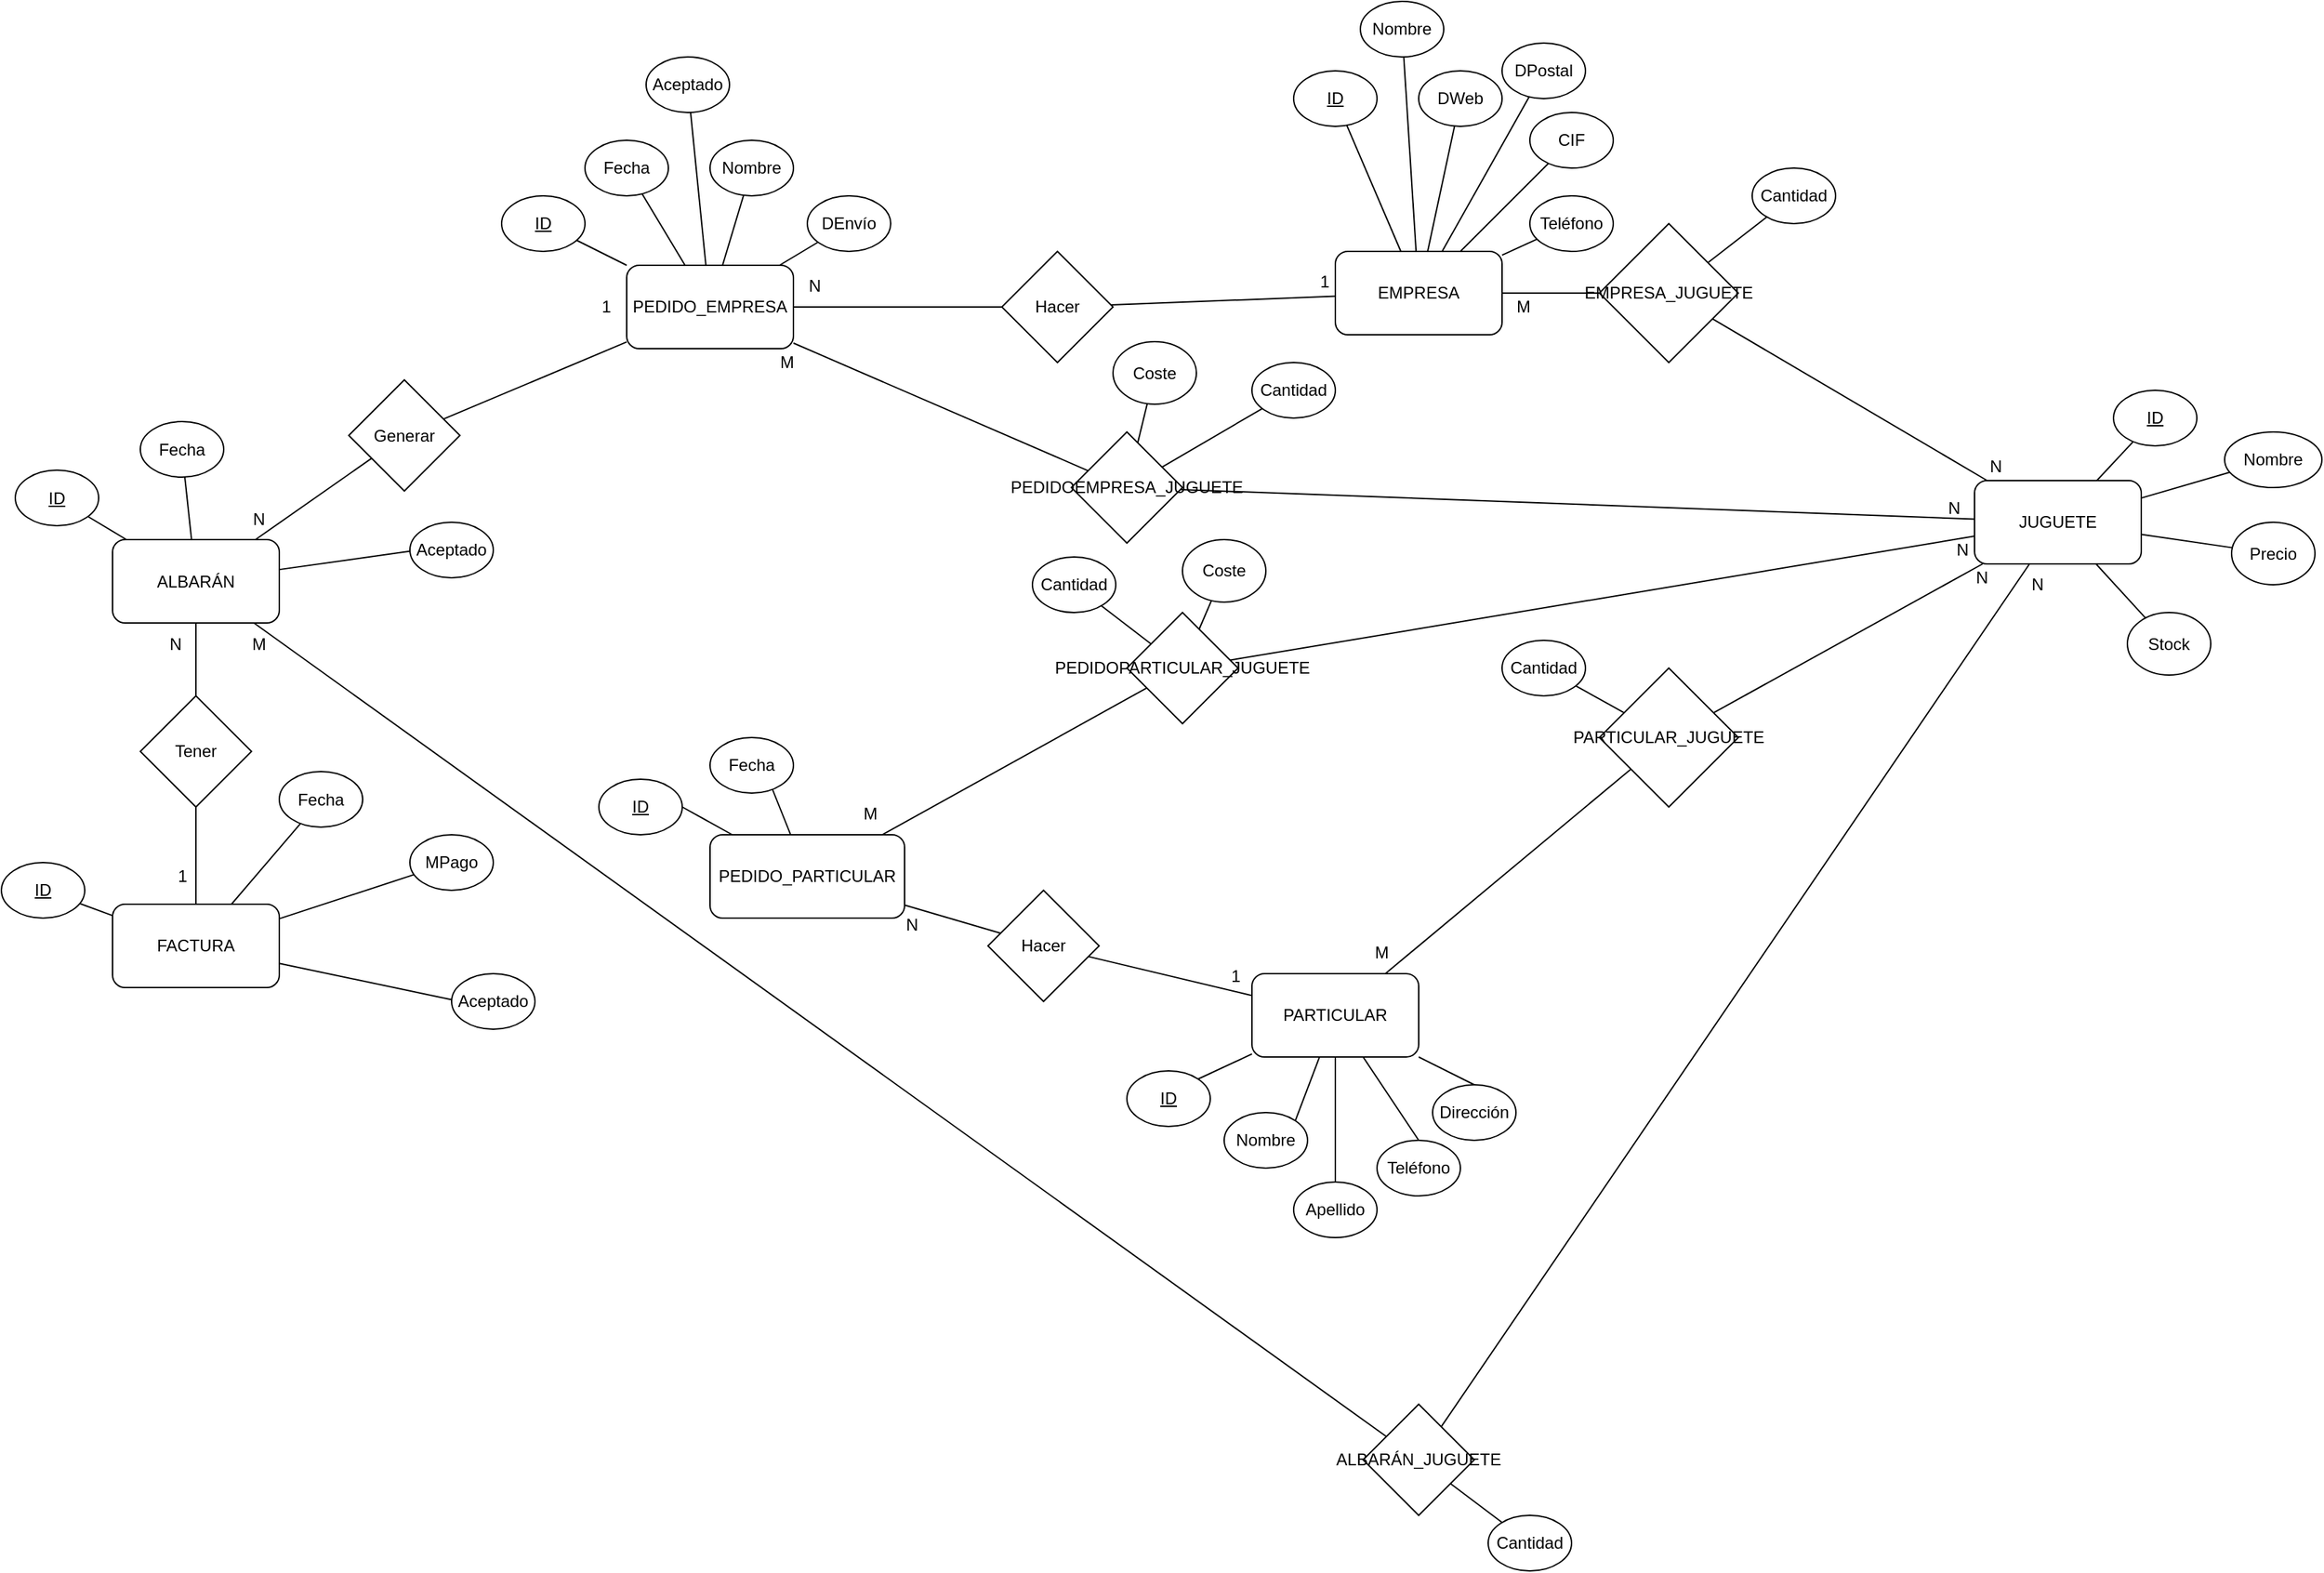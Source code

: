 <mxfile version="22.0.2" type="device">
  <diagram id="R2lEEEUBdFMjLlhIrx00" name="Page-1">
    <mxGraphModel dx="1233" dy="713" grid="1" gridSize="10" guides="1" tooltips="1" connect="1" arrows="1" fold="1" page="1" pageScale="1" pageWidth="3300" pageHeight="4681" background="none" math="0" shadow="0" extFonts="Permanent Marker^https://fonts.googleapis.com/css?family=Permanent+Marker">
      <root>
        <mxCell id="0" />
        <mxCell id="1" parent="0" />
        <mxCell id="VfdBx3yB2xFkvNGi0sht-10" style="rounded=0;orthogonalLoop=1;jettySize=auto;html=1;endArrow=none;endFill=0;" parent="1" source="VfdBx3yB2xFkvNGi0sht-1" target="VfdBx3yB2xFkvNGi0sht-8" edge="1">
          <mxGeometry relative="1" as="geometry" />
        </mxCell>
        <mxCell id="VfdBx3yB2xFkvNGi0sht-55" style="rounded=0;orthogonalLoop=1;jettySize=auto;html=1;endArrow=none;endFill=0;" parent="1" source="VfdBx3yB2xFkvNGi0sht-1" target="VfdBx3yB2xFkvNGi0sht-37" edge="1">
          <mxGeometry relative="1" as="geometry" />
        </mxCell>
        <mxCell id="aCfzsIC8Iy1ELu8UV_ha-18" style="rounded=0;orthogonalLoop=1;jettySize=auto;html=1;endArrow=none;endFill=0;" edge="1" parent="1" source="VfdBx3yB2xFkvNGi0sht-1" target="aCfzsIC8Iy1ELu8UV_ha-16">
          <mxGeometry relative="1" as="geometry" />
        </mxCell>
        <mxCell id="VfdBx3yB2xFkvNGi0sht-1" value="JUGUETE" style="rounded=1;whiteSpace=wrap;html=1;" parent="1" vertex="1">
          <mxGeometry x="1680" y="1135" width="120" height="60" as="geometry" />
        </mxCell>
        <mxCell id="VfdBx3yB2xFkvNGi0sht-12" style="rounded=0;orthogonalLoop=1;jettySize=auto;html=1;endArrow=none;endFill=0;" parent="1" source="VfdBx3yB2xFkvNGi0sht-2" target="VfdBx3yB2xFkvNGi0sht-11" edge="1">
          <mxGeometry relative="1" as="geometry" />
        </mxCell>
        <mxCell id="VfdBx3yB2xFkvNGi0sht-2" value="PARTICULAR" style="rounded=1;whiteSpace=wrap;html=1;" parent="1" vertex="1">
          <mxGeometry x="1160" y="1490" width="120" height="60" as="geometry" />
        </mxCell>
        <mxCell id="VfdBx3yB2xFkvNGi0sht-9" style="rounded=0;orthogonalLoop=1;jettySize=auto;html=1;endArrow=none;endFill=0;" parent="1" source="VfdBx3yB2xFkvNGi0sht-3" target="VfdBx3yB2xFkvNGi0sht-8" edge="1">
          <mxGeometry relative="1" as="geometry" />
        </mxCell>
        <mxCell id="VfdBx3yB2xFkvNGi0sht-3" value="EMPRESA" style="rounded=1;whiteSpace=wrap;html=1;" parent="1" vertex="1">
          <mxGeometry x="1220" y="970" width="120" height="60" as="geometry" />
        </mxCell>
        <mxCell id="FZPC5P_2vaoezF-zCYtD-2" style="rounded=0;orthogonalLoop=1;jettySize=auto;html=1;endArrow=none;endFill=0;" parent="1" source="VfdBx3yB2xFkvNGi0sht-6" target="VfdBx3yB2xFkvNGi0sht-21" edge="1">
          <mxGeometry relative="1" as="geometry" />
        </mxCell>
        <mxCell id="VfdBx3yB2xFkvNGi0sht-6" value="PEDIDO_EMPRESA" style="rounded=1;whiteSpace=wrap;html=1;" parent="1" vertex="1">
          <mxGeometry x="710" y="980" width="120" height="60" as="geometry" />
        </mxCell>
        <mxCell id="VfdBx3yB2xFkvNGi0sht-8" value="EMPRESA_JUGUETE" style="rhombus;whiteSpace=wrap;html=1;" parent="1" vertex="1">
          <mxGeometry x="1410" y="950" width="100" height="100" as="geometry" />
        </mxCell>
        <mxCell id="VfdBx3yB2xFkvNGi0sht-13" style="rounded=0;orthogonalLoop=1;jettySize=auto;html=1;endArrow=none;endFill=0;" parent="1" source="VfdBx3yB2xFkvNGi0sht-11" target="VfdBx3yB2xFkvNGi0sht-1" edge="1">
          <mxGeometry relative="1" as="geometry" />
        </mxCell>
        <mxCell id="VfdBx3yB2xFkvNGi0sht-11" value="PARTICULAR_JUGUETE" style="rhombus;whiteSpace=wrap;html=1;" parent="1" vertex="1">
          <mxGeometry x="1410" y="1270" width="100" height="100" as="geometry" />
        </mxCell>
        <mxCell id="VfdBx3yB2xFkvNGi0sht-17" value="ALBARÁN" style="rounded=1;whiteSpace=wrap;html=1;" parent="1" vertex="1">
          <mxGeometry x="340" y="1177.5" width="120" height="60" as="geometry" />
        </mxCell>
        <mxCell id="VfdBx3yB2xFkvNGi0sht-29" style="rounded=0;orthogonalLoop=1;jettySize=auto;html=1;endArrow=none;endFill=0;" parent="1" source="VfdBx3yB2xFkvNGi0sht-21" target="VfdBx3yB2xFkvNGi0sht-3" edge="1">
          <mxGeometry relative="1" as="geometry" />
        </mxCell>
        <mxCell id="VfdBx3yB2xFkvNGi0sht-21" value="Hacer" style="rhombus;whiteSpace=wrap;html=1;" parent="1" vertex="1">
          <mxGeometry x="980" y="970" width="80" height="80" as="geometry" />
        </mxCell>
        <mxCell id="VfdBx3yB2xFkvNGi0sht-30" style="rounded=0;orthogonalLoop=1;jettySize=auto;html=1;endArrow=none;endFill=0;" parent="1" source="VfdBx3yB2xFkvNGi0sht-28" target="VfdBx3yB2xFkvNGi0sht-2" edge="1">
          <mxGeometry relative="1" as="geometry" />
        </mxCell>
        <mxCell id="VfdBx3yB2xFkvNGi0sht-32" style="rounded=0;orthogonalLoop=1;jettySize=auto;html=1;endArrow=none;endFill=0;" parent="1" source="VfdBx3yB2xFkvNGi0sht-28" target="FZPC5P_2vaoezF-zCYtD-1" edge="1">
          <mxGeometry relative="1" as="geometry" />
        </mxCell>
        <mxCell id="VfdBx3yB2xFkvNGi0sht-28" value="Hacer" style="rhombus;whiteSpace=wrap;html=1;" parent="1" vertex="1">
          <mxGeometry x="970" y="1430" width="80" height="80" as="geometry" />
        </mxCell>
        <mxCell id="VfdBx3yB2xFkvNGi0sht-38" style="rounded=0;orthogonalLoop=1;jettySize=auto;html=1;endArrow=none;endFill=0;" parent="1" source="VfdBx3yB2xFkvNGi0sht-37" target="VfdBx3yB2xFkvNGi0sht-17" edge="1">
          <mxGeometry relative="1" as="geometry" />
        </mxCell>
        <mxCell id="VfdBx3yB2xFkvNGi0sht-37" value="ALBARÁN_JUGUETE" style="rhombus;whiteSpace=wrap;html=1;" parent="1" vertex="1">
          <mxGeometry x="1240" y="1800" width="80" height="80" as="geometry" />
        </mxCell>
        <mxCell id="FZPC5P_2vaoezF-zCYtD-1" value="PEDIDO_PARTICULAR" style="rounded=1;whiteSpace=wrap;html=1;" parent="1" vertex="1">
          <mxGeometry x="770" y="1390" width="140" height="60" as="geometry" />
        </mxCell>
        <mxCell id="FZPC5P_2vaoezF-zCYtD-3" style="rounded=0;orthogonalLoop=1;jettySize=auto;html=1;endArrow=none;endFill=0;" parent="1" source="FZPC5P_2vaoezF-zCYtD-4" target="VfdBx3yB2xFkvNGi0sht-17" edge="1">
          <mxGeometry relative="1" as="geometry">
            <mxPoint x="510" y="1347.5" as="targetPoint" />
          </mxGeometry>
        </mxCell>
        <mxCell id="FZPC5P_2vaoezF-zCYtD-11" style="rounded=0;orthogonalLoop=1;jettySize=auto;html=1;endArrow=none;endFill=0;" parent="1" source="FZPC5P_2vaoezF-zCYtD-4" target="VfdBx3yB2xFkvNGi0sht-6" edge="1">
          <mxGeometry relative="1" as="geometry" />
        </mxCell>
        <mxCell id="FZPC5P_2vaoezF-zCYtD-4" value="Generar" style="rhombus;whiteSpace=wrap;html=1;shadow=0;" parent="1" vertex="1">
          <mxGeometry x="510" y="1062.5" width="80" height="80" as="geometry" />
        </mxCell>
        <mxCell id="FZPC5P_2vaoezF-zCYtD-8" style="rounded=0;orthogonalLoop=1;jettySize=auto;html=1;endArrow=none;endFill=0;" parent="1" source="FZPC5P_2vaoezF-zCYtD-5" target="VfdBx3yB2xFkvNGi0sht-1" edge="1">
          <mxGeometry relative="1" as="geometry" />
        </mxCell>
        <mxCell id="FZPC5P_2vaoezF-zCYtD-9" style="rounded=0;orthogonalLoop=1;jettySize=auto;html=1;endArrow=none;endFill=0;" parent="1" source="FZPC5P_2vaoezF-zCYtD-5" target="FZPC5P_2vaoezF-zCYtD-1" edge="1">
          <mxGeometry relative="1" as="geometry" />
        </mxCell>
        <mxCell id="FZPC5P_2vaoezF-zCYtD-5" value="PEDIDOPARTICULAR_JUGUETE" style="rhombus;whiteSpace=wrap;html=1;" parent="1" vertex="1">
          <mxGeometry x="1070" y="1230" width="80" height="80" as="geometry" />
        </mxCell>
        <mxCell id="FZPC5P_2vaoezF-zCYtD-7" style="rounded=0;orthogonalLoop=1;jettySize=auto;html=1;endArrow=none;endFill=0;" parent="1" source="FZPC5P_2vaoezF-zCYtD-6" target="VfdBx3yB2xFkvNGi0sht-1" edge="1">
          <mxGeometry relative="1" as="geometry" />
        </mxCell>
        <mxCell id="FZPC5P_2vaoezF-zCYtD-10" style="rounded=0;orthogonalLoop=1;jettySize=auto;html=1;endArrow=none;endFill=0;" parent="1" source="FZPC5P_2vaoezF-zCYtD-6" target="VfdBx3yB2xFkvNGi0sht-6" edge="1">
          <mxGeometry relative="1" as="geometry" />
        </mxCell>
        <mxCell id="FZPC5P_2vaoezF-zCYtD-6" value="PEDIDOEMPRESA_JUGUETE" style="rhombus;whiteSpace=wrap;html=1;" parent="1" vertex="1">
          <mxGeometry x="1030" y="1100" width="80" height="80" as="geometry" />
        </mxCell>
        <mxCell id="owK2imrWu-m9KWTjOsYr-4" style="rounded=0;orthogonalLoop=1;jettySize=auto;html=1;endArrow=none;endFill=0;" parent="1" source="owK2imrWu-m9KWTjOsYr-1" target="VfdBx3yB2xFkvNGi0sht-1" edge="1">
          <mxGeometry relative="1" as="geometry" />
        </mxCell>
        <mxCell id="owK2imrWu-m9KWTjOsYr-1" value="&lt;u&gt;ID&lt;/u&gt;" style="ellipse;whiteSpace=wrap;html=1;" parent="1" vertex="1">
          <mxGeometry x="1780" y="1070" width="60" height="40" as="geometry" />
        </mxCell>
        <mxCell id="owK2imrWu-m9KWTjOsYr-5" style="rounded=0;orthogonalLoop=1;jettySize=auto;html=1;endArrow=none;endFill=0;" parent="1" source="owK2imrWu-m9KWTjOsYr-2" target="VfdBx3yB2xFkvNGi0sht-1" edge="1">
          <mxGeometry relative="1" as="geometry" />
        </mxCell>
        <mxCell id="owK2imrWu-m9KWTjOsYr-2" value="Nombre" style="ellipse;whiteSpace=wrap;html=1;" parent="1" vertex="1">
          <mxGeometry x="1860" y="1100" width="70" height="40" as="geometry" />
        </mxCell>
        <mxCell id="owK2imrWu-m9KWTjOsYr-6" style="rounded=0;orthogonalLoop=1;jettySize=auto;html=1;endArrow=none;endFill=0;" parent="1" source="owK2imrWu-m9KWTjOsYr-3" target="VfdBx3yB2xFkvNGi0sht-1" edge="1">
          <mxGeometry relative="1" as="geometry" />
        </mxCell>
        <mxCell id="owK2imrWu-m9KWTjOsYr-3" value="Precio" style="ellipse;whiteSpace=wrap;html=1;" parent="1" vertex="1">
          <mxGeometry x="1865" y="1165" width="60" height="45" as="geometry" />
        </mxCell>
        <mxCell id="owK2imrWu-m9KWTjOsYr-8" style="rounded=0;orthogonalLoop=1;jettySize=auto;html=1;endArrow=none;endFill=0;" parent="1" source="owK2imrWu-m9KWTjOsYr-7" target="VfdBx3yB2xFkvNGi0sht-3" edge="1">
          <mxGeometry relative="1" as="geometry" />
        </mxCell>
        <mxCell id="owK2imrWu-m9KWTjOsYr-7" value="&lt;u&gt;ID&lt;/u&gt;" style="ellipse;whiteSpace=wrap;html=1;" parent="1" vertex="1">
          <mxGeometry x="1190" y="840" width="60" height="40" as="geometry" />
        </mxCell>
        <mxCell id="owK2imrWu-m9KWTjOsYr-15" style="rounded=0;orthogonalLoop=1;jettySize=auto;html=1;endArrow=none;endFill=0;" parent="1" source="owK2imrWu-m9KWTjOsYr-9" target="VfdBx3yB2xFkvNGi0sht-3" edge="1">
          <mxGeometry relative="1" as="geometry" />
        </mxCell>
        <mxCell id="owK2imrWu-m9KWTjOsYr-9" value="Nombre" style="ellipse;whiteSpace=wrap;html=1;" parent="1" vertex="1">
          <mxGeometry x="1238" y="790" width="60" height="40" as="geometry" />
        </mxCell>
        <mxCell id="owK2imrWu-m9KWTjOsYr-17" style="rounded=0;orthogonalLoop=1;jettySize=auto;html=1;endArrow=none;endFill=0;" parent="1" source="owK2imrWu-m9KWTjOsYr-10" target="VfdBx3yB2xFkvNGi0sht-3" edge="1">
          <mxGeometry relative="1" as="geometry" />
        </mxCell>
        <mxCell id="owK2imrWu-m9KWTjOsYr-10" value="CIF" style="ellipse;whiteSpace=wrap;html=1;" parent="1" vertex="1">
          <mxGeometry x="1360" y="870" width="60" height="40" as="geometry" />
        </mxCell>
        <mxCell id="owK2imrWu-m9KWTjOsYr-16" style="rounded=0;orthogonalLoop=1;jettySize=auto;html=1;endArrow=none;endFill=0;" parent="1" source="owK2imrWu-m9KWTjOsYr-11" target="VfdBx3yB2xFkvNGi0sht-3" edge="1">
          <mxGeometry relative="1" as="geometry" />
        </mxCell>
        <mxCell id="owK2imrWu-m9KWTjOsYr-11" value="DPostal" style="ellipse;whiteSpace=wrap;html=1;" parent="1" vertex="1">
          <mxGeometry x="1340" y="820" width="60" height="40" as="geometry" />
        </mxCell>
        <mxCell id="owK2imrWu-m9KWTjOsYr-14" style="rounded=0;orthogonalLoop=1;jettySize=auto;html=1;endArrow=none;endFill=0;" parent="1" source="owK2imrWu-m9KWTjOsYr-12" target="VfdBx3yB2xFkvNGi0sht-3" edge="1">
          <mxGeometry relative="1" as="geometry" />
        </mxCell>
        <mxCell id="owK2imrWu-m9KWTjOsYr-12" value="DWeb" style="ellipse;whiteSpace=wrap;html=1;" parent="1" vertex="1">
          <mxGeometry x="1280" y="840" width="60" height="40" as="geometry" />
        </mxCell>
        <mxCell id="owK2imrWu-m9KWTjOsYr-18" style="rounded=0;orthogonalLoop=1;jettySize=auto;html=1;endArrow=none;endFill=0;" parent="1" source="owK2imrWu-m9KWTjOsYr-13" target="VfdBx3yB2xFkvNGi0sht-3" edge="1">
          <mxGeometry relative="1" as="geometry" />
        </mxCell>
        <mxCell id="owK2imrWu-m9KWTjOsYr-13" value="Teléfono" style="ellipse;whiteSpace=wrap;html=1;" parent="1" vertex="1">
          <mxGeometry x="1360" y="930" width="60" height="40" as="geometry" />
        </mxCell>
        <mxCell id="owK2imrWu-m9KWTjOsYr-20" style="rounded=0;orthogonalLoop=1;jettySize=auto;html=1;endArrow=none;endFill=0;" parent="1" source="owK2imrWu-m9KWTjOsYr-19" target="VfdBx3yB2xFkvNGi0sht-8" edge="1">
          <mxGeometry relative="1" as="geometry" />
        </mxCell>
        <mxCell id="owK2imrWu-m9KWTjOsYr-19" value="Cantidad" style="ellipse;whiteSpace=wrap;html=1;" parent="1" vertex="1">
          <mxGeometry x="1520" y="910" width="60" height="40" as="geometry" />
        </mxCell>
        <mxCell id="owK2imrWu-m9KWTjOsYr-25" style="rounded=0;orthogonalLoop=1;jettySize=auto;html=1;endArrow=none;endFill=0;" parent="1" source="owK2imrWu-m9KWTjOsYr-23" target="VfdBx3yB2xFkvNGi0sht-11" edge="1">
          <mxGeometry relative="1" as="geometry" />
        </mxCell>
        <mxCell id="owK2imrWu-m9KWTjOsYr-23" value="Cantidad" style="ellipse;whiteSpace=wrap;html=1;" parent="1" vertex="1">
          <mxGeometry x="1340" y="1250" width="60" height="40" as="geometry" />
        </mxCell>
        <mxCell id="owK2imrWu-m9KWTjOsYr-32" style="rounded=0;orthogonalLoop=1;jettySize=auto;html=1;exitX=1;exitY=0;exitDx=0;exitDy=0;endArrow=none;endFill=0;" parent="1" source="owK2imrWu-m9KWTjOsYr-27" target="VfdBx3yB2xFkvNGi0sht-2" edge="1">
          <mxGeometry relative="1" as="geometry" />
        </mxCell>
        <mxCell id="owK2imrWu-m9KWTjOsYr-27" value="&lt;u&gt;ID&lt;/u&gt;" style="ellipse;whiteSpace=wrap;html=1;" parent="1" vertex="1">
          <mxGeometry x="1070" y="1560" width="60" height="40" as="geometry" />
        </mxCell>
        <mxCell id="owK2imrWu-m9KWTjOsYr-33" style="rounded=0;orthogonalLoop=1;jettySize=auto;html=1;exitX=1;exitY=0;exitDx=0;exitDy=0;endArrow=none;endFill=0;" parent="1" source="owK2imrWu-m9KWTjOsYr-28" target="VfdBx3yB2xFkvNGi0sht-2" edge="1">
          <mxGeometry relative="1" as="geometry" />
        </mxCell>
        <mxCell id="owK2imrWu-m9KWTjOsYr-28" value="Nombre" style="ellipse;whiteSpace=wrap;html=1;" parent="1" vertex="1">
          <mxGeometry x="1140" y="1590" width="60" height="40" as="geometry" />
        </mxCell>
        <mxCell id="owK2imrWu-m9KWTjOsYr-34" style="rounded=0;orthogonalLoop=1;jettySize=auto;html=1;exitX=0.5;exitY=0;exitDx=0;exitDy=0;endArrow=none;endFill=0;" parent="1" source="owK2imrWu-m9KWTjOsYr-29" target="VfdBx3yB2xFkvNGi0sht-2" edge="1">
          <mxGeometry relative="1" as="geometry" />
        </mxCell>
        <mxCell id="owK2imrWu-m9KWTjOsYr-29" value="Apellido" style="ellipse;whiteSpace=wrap;html=1;" parent="1" vertex="1">
          <mxGeometry x="1190" y="1640" width="60" height="40" as="geometry" />
        </mxCell>
        <mxCell id="owK2imrWu-m9KWTjOsYr-35" style="rounded=0;orthogonalLoop=1;jettySize=auto;html=1;exitX=0.5;exitY=0;exitDx=0;exitDy=0;endArrow=none;endFill=0;" parent="1" source="owK2imrWu-m9KWTjOsYr-30" target="VfdBx3yB2xFkvNGi0sht-2" edge="1">
          <mxGeometry relative="1" as="geometry" />
        </mxCell>
        <mxCell id="owK2imrWu-m9KWTjOsYr-30" value="Teléfono" style="ellipse;whiteSpace=wrap;html=1;" parent="1" vertex="1">
          <mxGeometry x="1250" y="1610" width="60" height="40" as="geometry" />
        </mxCell>
        <mxCell id="owK2imrWu-m9KWTjOsYr-36" style="rounded=0;orthogonalLoop=1;jettySize=auto;html=1;exitX=0.5;exitY=0;exitDx=0;exitDy=0;endArrow=none;endFill=0;" parent="1" source="owK2imrWu-m9KWTjOsYr-31" target="VfdBx3yB2xFkvNGi0sht-2" edge="1">
          <mxGeometry relative="1" as="geometry" />
        </mxCell>
        <mxCell id="owK2imrWu-m9KWTjOsYr-31" value="Dirección" style="ellipse;whiteSpace=wrap;html=1;" parent="1" vertex="1">
          <mxGeometry x="1290" y="1570" width="60" height="40" as="geometry" />
        </mxCell>
        <mxCell id="owK2imrWu-m9KWTjOsYr-39" style="rounded=0;orthogonalLoop=1;jettySize=auto;html=1;exitX=1;exitY=0.5;exitDx=0;exitDy=0;endArrow=none;endFill=0;" parent="1" source="owK2imrWu-m9KWTjOsYr-37" target="FZPC5P_2vaoezF-zCYtD-1" edge="1">
          <mxGeometry relative="1" as="geometry" />
        </mxCell>
        <mxCell id="owK2imrWu-m9KWTjOsYr-37" value="&lt;u&gt;ID&lt;/u&gt;" style="ellipse;whiteSpace=wrap;html=1;" parent="1" vertex="1">
          <mxGeometry x="690" y="1350" width="60" height="40" as="geometry" />
        </mxCell>
        <mxCell id="owK2imrWu-m9KWTjOsYr-40" style="rounded=0;orthogonalLoop=1;jettySize=auto;html=1;exitX=0.5;exitY=0;exitDx=0;exitDy=0;endArrow=none;endFill=0;" parent="1" source="owK2imrWu-m9KWTjOsYr-38" target="FZPC5P_2vaoezF-zCYtD-1" edge="1">
          <mxGeometry relative="1" as="geometry" />
        </mxCell>
        <mxCell id="owK2imrWu-m9KWTjOsYr-38" value="Fecha" style="ellipse;whiteSpace=wrap;html=1;" parent="1" vertex="1">
          <mxGeometry x="770" y="1320" width="60" height="40" as="geometry" />
        </mxCell>
        <mxCell id="owK2imrWu-m9KWTjOsYr-44" style="rounded=0;orthogonalLoop=1;jettySize=auto;html=1;endArrow=none;endFill=0;" parent="1" source="owK2imrWu-m9KWTjOsYr-41" target="VfdBx3yB2xFkvNGi0sht-6" edge="1">
          <mxGeometry relative="1" as="geometry" />
        </mxCell>
        <mxCell id="owK2imrWu-m9KWTjOsYr-41" value="&lt;u&gt;ID&lt;/u&gt;" style="ellipse;whiteSpace=wrap;html=1;" parent="1" vertex="1">
          <mxGeometry x="620" y="930" width="60" height="40" as="geometry" />
        </mxCell>
        <mxCell id="owK2imrWu-m9KWTjOsYr-45" style="rounded=0;orthogonalLoop=1;jettySize=auto;html=1;endArrow=none;endFill=0;" parent="1" source="owK2imrWu-m9KWTjOsYr-42" target="VfdBx3yB2xFkvNGi0sht-6" edge="1">
          <mxGeometry relative="1" as="geometry" />
        </mxCell>
        <mxCell id="owK2imrWu-m9KWTjOsYr-42" value="Fecha" style="ellipse;whiteSpace=wrap;html=1;" parent="1" vertex="1">
          <mxGeometry x="680" y="890" width="60" height="40" as="geometry" />
        </mxCell>
        <mxCell id="owK2imrWu-m9KWTjOsYr-46" style="rounded=0;orthogonalLoop=1;jettySize=auto;html=1;endArrow=none;endFill=0;" parent="1" source="owK2imrWu-m9KWTjOsYr-43" target="VfdBx3yB2xFkvNGi0sht-6" edge="1">
          <mxGeometry relative="1" as="geometry" />
        </mxCell>
        <mxCell id="owK2imrWu-m9KWTjOsYr-43" value="Nombre" style="ellipse;whiteSpace=wrap;html=1;" parent="1" vertex="1">
          <mxGeometry x="770" y="890" width="60" height="40" as="geometry" />
        </mxCell>
        <mxCell id="owK2imrWu-m9KWTjOsYr-48" style="rounded=0;orthogonalLoop=1;jettySize=auto;html=1;endArrow=none;endFill=0;" parent="1" source="owK2imrWu-m9KWTjOsYr-47" target="VfdBx3yB2xFkvNGi0sht-6" edge="1">
          <mxGeometry relative="1" as="geometry" />
        </mxCell>
        <mxCell id="owK2imrWu-m9KWTjOsYr-47" value="DEnvío" style="ellipse;whiteSpace=wrap;html=1;" parent="1" vertex="1">
          <mxGeometry x="840" y="930" width="60" height="40" as="geometry" />
        </mxCell>
        <mxCell id="owK2imrWu-m9KWTjOsYr-53" style="rounded=0;orthogonalLoop=1;jettySize=auto;html=1;endArrow=none;endFill=0;" parent="1" source="owK2imrWu-m9KWTjOsYr-49" target="FZPC5P_2vaoezF-zCYtD-6" edge="1">
          <mxGeometry relative="1" as="geometry" />
        </mxCell>
        <mxCell id="owK2imrWu-m9KWTjOsYr-49" value="Cantidad" style="ellipse;whiteSpace=wrap;html=1;" parent="1" vertex="1">
          <mxGeometry x="1160" y="1050" width="60" height="40" as="geometry" />
        </mxCell>
        <mxCell id="owK2imrWu-m9KWTjOsYr-55" style="rounded=0;orthogonalLoop=1;jettySize=auto;html=1;endArrow=none;endFill=0;" parent="1" source="owK2imrWu-m9KWTjOsYr-51" target="FZPC5P_2vaoezF-zCYtD-5" edge="1">
          <mxGeometry relative="1" as="geometry" />
        </mxCell>
        <mxCell id="owK2imrWu-m9KWTjOsYr-51" value="Cantidad" style="ellipse;whiteSpace=wrap;html=1;" parent="1" vertex="1">
          <mxGeometry x="1002" y="1190" width="60" height="40" as="geometry" />
        </mxCell>
        <mxCell id="owK2imrWu-m9KWTjOsYr-59" style="rounded=0;orthogonalLoop=1;jettySize=auto;html=1;endArrow=none;endFill=0;" parent="1" source="owK2imrWu-m9KWTjOsYr-58" target="VfdBx3yB2xFkvNGi0sht-17" edge="1">
          <mxGeometry relative="1" as="geometry" />
        </mxCell>
        <mxCell id="owK2imrWu-m9KWTjOsYr-58" value="Fecha" style="ellipse;whiteSpace=wrap;html=1;" parent="1" vertex="1">
          <mxGeometry x="360" y="1092.5" width="60" height="40" as="geometry" />
        </mxCell>
        <mxCell id="owK2imrWu-m9KWTjOsYr-61" style="rounded=0;orthogonalLoop=1;jettySize=auto;html=1;endArrow=none;endFill=0;" parent="1" source="owK2imrWu-m9KWTjOsYr-60" target="VfdBx3yB2xFkvNGi0sht-17" edge="1">
          <mxGeometry relative="1" as="geometry" />
        </mxCell>
        <mxCell id="owK2imrWu-m9KWTjOsYr-60" value="&lt;u&gt;ID&lt;/u&gt;" style="ellipse;whiteSpace=wrap;html=1;" parent="1" vertex="1">
          <mxGeometry x="270" y="1127.5" width="60" height="40" as="geometry" />
        </mxCell>
        <mxCell id="owK2imrWu-m9KWTjOsYr-64" style="rounded=0;orthogonalLoop=1;jettySize=auto;html=1;endArrow=none;endFill=0;" parent="1" source="owK2imrWu-m9KWTjOsYr-62" target="VfdBx3yB2xFkvNGi0sht-37" edge="1">
          <mxGeometry relative="1" as="geometry" />
        </mxCell>
        <mxCell id="owK2imrWu-m9KWTjOsYr-62" value="Cantidad" style="ellipse;whiteSpace=wrap;html=1;" parent="1" vertex="1">
          <mxGeometry x="1330" y="1880" width="60" height="40" as="geometry" />
        </mxCell>
        <mxCell id="owK2imrWu-m9KWTjOsYr-67" value="N" style="text;html=1;align=center;verticalAlign=middle;resizable=0;points=[];autosize=1;strokeColor=none;fillColor=none;" parent="1" vertex="1">
          <mxGeometry x="1680" y="1110" width="30" height="30" as="geometry" />
        </mxCell>
        <mxCell id="owK2imrWu-m9KWTjOsYr-70" value="M" style="text;html=1;align=center;verticalAlign=middle;resizable=0;points=[];autosize=1;strokeColor=none;fillColor=none;" parent="1" vertex="1">
          <mxGeometry x="1340" y="995" width="30" height="30" as="geometry" />
        </mxCell>
        <mxCell id="owK2imrWu-m9KWTjOsYr-71" value="N" style="text;html=1;align=center;verticalAlign=middle;resizable=0;points=[];autosize=1;strokeColor=none;fillColor=none;" parent="1" vertex="1">
          <mxGeometry x="1670" y="1190" width="30" height="30" as="geometry" />
        </mxCell>
        <mxCell id="owK2imrWu-m9KWTjOsYr-72" value="M" style="text;html=1;align=center;verticalAlign=middle;resizable=0;points=[];autosize=1;strokeColor=none;fillColor=none;" parent="1" vertex="1">
          <mxGeometry x="1238" y="1460" width="30" height="30" as="geometry" />
        </mxCell>
        <mxCell id="owK2imrWu-m9KWTjOsYr-73" value="N" style="text;html=1;align=center;verticalAlign=middle;resizable=0;points=[];autosize=1;strokeColor=none;fillColor=none;" parent="1" vertex="1">
          <mxGeometry x="1710" y="1195" width="30" height="30" as="geometry" />
        </mxCell>
        <mxCell id="owK2imrWu-m9KWTjOsYr-74" value="M" style="text;html=1;align=center;verticalAlign=middle;resizable=0;points=[];autosize=1;strokeColor=none;fillColor=none;" parent="1" vertex="1">
          <mxGeometry x="430" y="1237.5" width="30" height="30" as="geometry" />
        </mxCell>
        <mxCell id="owK2imrWu-m9KWTjOsYr-75" value="N" style="text;html=1;align=center;verticalAlign=middle;resizable=0;points=[];autosize=1;strokeColor=none;fillColor=none;" parent="1" vertex="1">
          <mxGeometry x="1650" y="1140" width="30" height="30" as="geometry" />
        </mxCell>
        <mxCell id="owK2imrWu-m9KWTjOsYr-76" value="N" style="text;html=1;align=center;verticalAlign=middle;resizable=0;points=[];autosize=1;strokeColor=none;fillColor=none;" parent="1" vertex="1">
          <mxGeometry x="1656" y="1170" width="30" height="30" as="geometry" />
        </mxCell>
        <mxCell id="owK2imrWu-m9KWTjOsYr-77" value="M" style="text;html=1;align=center;verticalAlign=middle;resizable=0;points=[];autosize=1;strokeColor=none;fillColor=none;" parent="1" vertex="1">
          <mxGeometry x="810" y="1035" width="30" height="30" as="geometry" />
        </mxCell>
        <mxCell id="owK2imrWu-m9KWTjOsYr-78" value="M" style="text;html=1;align=center;verticalAlign=middle;resizable=0;points=[];autosize=1;strokeColor=none;fillColor=none;" parent="1" vertex="1">
          <mxGeometry x="870" y="1360" width="30" height="30" as="geometry" />
        </mxCell>
        <mxCell id="owK2imrWu-m9KWTjOsYr-79" value="N" style="text;html=1;align=center;verticalAlign=middle;resizable=0;points=[];autosize=1;strokeColor=none;fillColor=none;" parent="1" vertex="1">
          <mxGeometry x="830" y="980" width="30" height="30" as="geometry" />
        </mxCell>
        <mxCell id="owK2imrWu-m9KWTjOsYr-80" value="1" style="text;html=1;align=center;verticalAlign=middle;resizable=0;points=[];autosize=1;strokeColor=none;fillColor=none;" parent="1" vertex="1">
          <mxGeometry x="1197" y="977" width="30" height="30" as="geometry" />
        </mxCell>
        <mxCell id="owK2imrWu-m9KWTjOsYr-81" value="1" style="text;html=1;align=center;verticalAlign=middle;resizable=0;points=[];autosize=1;strokeColor=none;fillColor=none;" parent="1" vertex="1">
          <mxGeometry x="680" y="995" width="30" height="30" as="geometry" />
        </mxCell>
        <mxCell id="owK2imrWu-m9KWTjOsYr-82" value="N" style="text;html=1;align=center;verticalAlign=middle;resizable=0;points=[];autosize=1;strokeColor=none;fillColor=none;" parent="1" vertex="1">
          <mxGeometry x="430" y="1147.5" width="30" height="30" as="geometry" />
        </mxCell>
        <mxCell id="owK2imrWu-m9KWTjOsYr-83" value="1" style="text;html=1;align=center;verticalAlign=middle;resizable=0;points=[];autosize=1;strokeColor=none;fillColor=none;" parent="1" vertex="1">
          <mxGeometry x="1133" y="1477" width="30" height="30" as="geometry" />
        </mxCell>
        <mxCell id="owK2imrWu-m9KWTjOsYr-84" value="N" style="text;html=1;align=center;verticalAlign=middle;resizable=0;points=[];autosize=1;strokeColor=none;fillColor=none;" parent="1" vertex="1">
          <mxGeometry x="900" y="1440" width="30" height="30" as="geometry" />
        </mxCell>
        <mxCell id="aCfzsIC8Iy1ELu8UV_ha-1" value="FACTURA" style="rounded=1;whiteSpace=wrap;html=1;" vertex="1" parent="1">
          <mxGeometry x="340" y="1440" width="120" height="60" as="geometry" />
        </mxCell>
        <mxCell id="aCfzsIC8Iy1ELu8UV_ha-8" style="edgeStyle=orthogonalEdgeStyle;rounded=0;orthogonalLoop=1;jettySize=auto;html=1;endArrow=none;endFill=0;" edge="1" parent="1" source="aCfzsIC8Iy1ELu8UV_ha-7" target="VfdBx3yB2xFkvNGi0sht-17">
          <mxGeometry relative="1" as="geometry" />
        </mxCell>
        <mxCell id="aCfzsIC8Iy1ELu8UV_ha-9" style="edgeStyle=orthogonalEdgeStyle;rounded=0;orthogonalLoop=1;jettySize=auto;html=1;endArrow=none;endFill=0;" edge="1" parent="1" source="aCfzsIC8Iy1ELu8UV_ha-7" target="aCfzsIC8Iy1ELu8UV_ha-1">
          <mxGeometry relative="1" as="geometry" />
        </mxCell>
        <mxCell id="aCfzsIC8Iy1ELu8UV_ha-7" value="Tener" style="rhombus;whiteSpace=wrap;html=1;" vertex="1" parent="1">
          <mxGeometry x="360" y="1290" width="80" height="80" as="geometry" />
        </mxCell>
        <mxCell id="aCfzsIC8Iy1ELu8UV_ha-14" value="N" style="text;html=1;align=center;verticalAlign=middle;resizable=0;points=[];autosize=1;strokeColor=none;fillColor=none;" vertex="1" parent="1">
          <mxGeometry x="370" y="1237.5" width="30" height="30" as="geometry" />
        </mxCell>
        <mxCell id="aCfzsIC8Iy1ELu8UV_ha-15" value="1" style="text;html=1;align=center;verticalAlign=middle;resizable=0;points=[];autosize=1;strokeColor=none;fillColor=none;" vertex="1" parent="1">
          <mxGeometry x="375" y="1405" width="30" height="30" as="geometry" />
        </mxCell>
        <mxCell id="aCfzsIC8Iy1ELu8UV_ha-16" value="Stock" style="ellipse;whiteSpace=wrap;html=1;" vertex="1" parent="1">
          <mxGeometry x="1790" y="1230" width="60" height="45" as="geometry" />
        </mxCell>
        <mxCell id="aCfzsIC8Iy1ELu8UV_ha-17" value="Coste" style="ellipse;whiteSpace=wrap;html=1;" vertex="1" parent="1">
          <mxGeometry x="1060" y="1035" width="60" height="45" as="geometry" />
        </mxCell>
        <mxCell id="aCfzsIC8Iy1ELu8UV_ha-19" value="Coste" style="ellipse;whiteSpace=wrap;html=1;" vertex="1" parent="1">
          <mxGeometry x="1110" y="1177.5" width="60" height="45" as="geometry" />
        </mxCell>
        <mxCell id="aCfzsIC8Iy1ELu8UV_ha-20" style="rounded=0;orthogonalLoop=1;jettySize=auto;html=1;endArrow=none;endFill=0;" edge="1" parent="1" source="FZPC5P_2vaoezF-zCYtD-6" target="aCfzsIC8Iy1ELu8UV_ha-17">
          <mxGeometry relative="1" as="geometry">
            <mxPoint x="1177" y="1093" as="sourcePoint" />
            <mxPoint x="1105" y="1135" as="targetPoint" />
          </mxGeometry>
        </mxCell>
        <mxCell id="aCfzsIC8Iy1ELu8UV_ha-21" style="rounded=0;orthogonalLoop=1;jettySize=auto;html=1;endArrow=none;endFill=0;" edge="1" parent="1" source="aCfzsIC8Iy1ELu8UV_ha-19" target="FZPC5P_2vaoezF-zCYtD-5">
          <mxGeometry relative="1" as="geometry">
            <mxPoint x="1177" y="1093" as="sourcePoint" />
            <mxPoint x="1105" y="1135" as="targetPoint" />
          </mxGeometry>
        </mxCell>
        <mxCell id="aCfzsIC8Iy1ELu8UV_ha-22" style="rounded=0;orthogonalLoop=1;jettySize=auto;html=1;endArrow=none;endFill=0;" edge="1" parent="1" source="aCfzsIC8Iy1ELu8UV_ha-23" target="aCfzsIC8Iy1ELu8UV_ha-1">
          <mxGeometry relative="1" as="geometry">
            <mxPoint x="270" y="1470" as="targetPoint" />
          </mxGeometry>
        </mxCell>
        <mxCell id="aCfzsIC8Iy1ELu8UV_ha-23" value="&lt;u&gt;ID&lt;/u&gt;" style="ellipse;whiteSpace=wrap;html=1;" vertex="1" parent="1">
          <mxGeometry x="260" y="1410" width="60" height="40" as="geometry" />
        </mxCell>
        <mxCell id="aCfzsIC8Iy1ELu8UV_ha-24" style="rounded=0;orthogonalLoop=1;jettySize=auto;html=1;endArrow=none;endFill=0;" edge="1" parent="1" source="aCfzsIC8Iy1ELu8UV_ha-25" target="aCfzsIC8Iy1ELu8UV_ha-1">
          <mxGeometry relative="1" as="geometry">
            <mxPoint x="497" y="1430" as="targetPoint" />
          </mxGeometry>
        </mxCell>
        <mxCell id="aCfzsIC8Iy1ELu8UV_ha-25" value="Fecha" style="ellipse;whiteSpace=wrap;html=1;" vertex="1" parent="1">
          <mxGeometry x="460" y="1344.5" width="60" height="40" as="geometry" />
        </mxCell>
        <mxCell id="aCfzsIC8Iy1ELu8UV_ha-26" style="rounded=0;orthogonalLoop=1;jettySize=auto;html=1;endArrow=none;endFill=0;" edge="1" parent="1" source="aCfzsIC8Iy1ELu8UV_ha-27" target="aCfzsIC8Iy1ELu8UV_ha-1">
          <mxGeometry relative="1" as="geometry">
            <mxPoint x="520" y="1485.5" as="targetPoint" />
          </mxGeometry>
        </mxCell>
        <mxCell id="aCfzsIC8Iy1ELu8UV_ha-27" value="MPago" style="ellipse;whiteSpace=wrap;html=1;" vertex="1" parent="1">
          <mxGeometry x="554" y="1390" width="60" height="40" as="geometry" />
        </mxCell>
        <mxCell id="aCfzsIC8Iy1ELu8UV_ha-29" style="rounded=0;orthogonalLoop=1;jettySize=auto;html=1;endArrow=none;endFill=0;" edge="1" parent="1" target="VfdBx3yB2xFkvNGi0sht-17">
          <mxGeometry relative="1" as="geometry">
            <mxPoint x="560" y="1185" as="sourcePoint" />
          </mxGeometry>
        </mxCell>
        <mxCell id="aCfzsIC8Iy1ELu8UV_ha-28" value="Aceptado" style="ellipse;whiteSpace=wrap;html=1;" vertex="1" parent="1">
          <mxGeometry x="554" y="1165" width="60" height="40" as="geometry" />
        </mxCell>
        <mxCell id="aCfzsIC8Iy1ELu8UV_ha-30" style="rounded=0;orthogonalLoop=1;jettySize=auto;html=1;endArrow=none;endFill=0;" edge="1" parent="1" source="aCfzsIC8Iy1ELu8UV_ha-31" target="VfdBx3yB2xFkvNGi0sht-6">
          <mxGeometry relative="1" as="geometry">
            <mxPoint x="730" y="850" as="sourcePoint" />
            <mxPoint x="630" y="864" as="targetPoint" />
          </mxGeometry>
        </mxCell>
        <mxCell id="aCfzsIC8Iy1ELu8UV_ha-31" value="Aceptado" style="ellipse;whiteSpace=wrap;html=1;" vertex="1" parent="1">
          <mxGeometry x="724" y="830" width="60" height="40" as="geometry" />
        </mxCell>
        <mxCell id="aCfzsIC8Iy1ELu8UV_ha-32" style="rounded=0;orthogonalLoop=1;jettySize=auto;html=1;endArrow=none;endFill=0;" edge="1" parent="1" target="aCfzsIC8Iy1ELu8UV_ha-1">
          <mxGeometry relative="1" as="geometry">
            <mxPoint x="590" y="1510" as="sourcePoint" />
            <mxPoint x="490" y="1524" as="targetPoint" />
          </mxGeometry>
        </mxCell>
        <mxCell id="aCfzsIC8Iy1ELu8UV_ha-33" value="Aceptado" style="ellipse;whiteSpace=wrap;html=1;" vertex="1" parent="1">
          <mxGeometry x="584" y="1490" width="60" height="40" as="geometry" />
        </mxCell>
      </root>
    </mxGraphModel>
  </diagram>
</mxfile>
